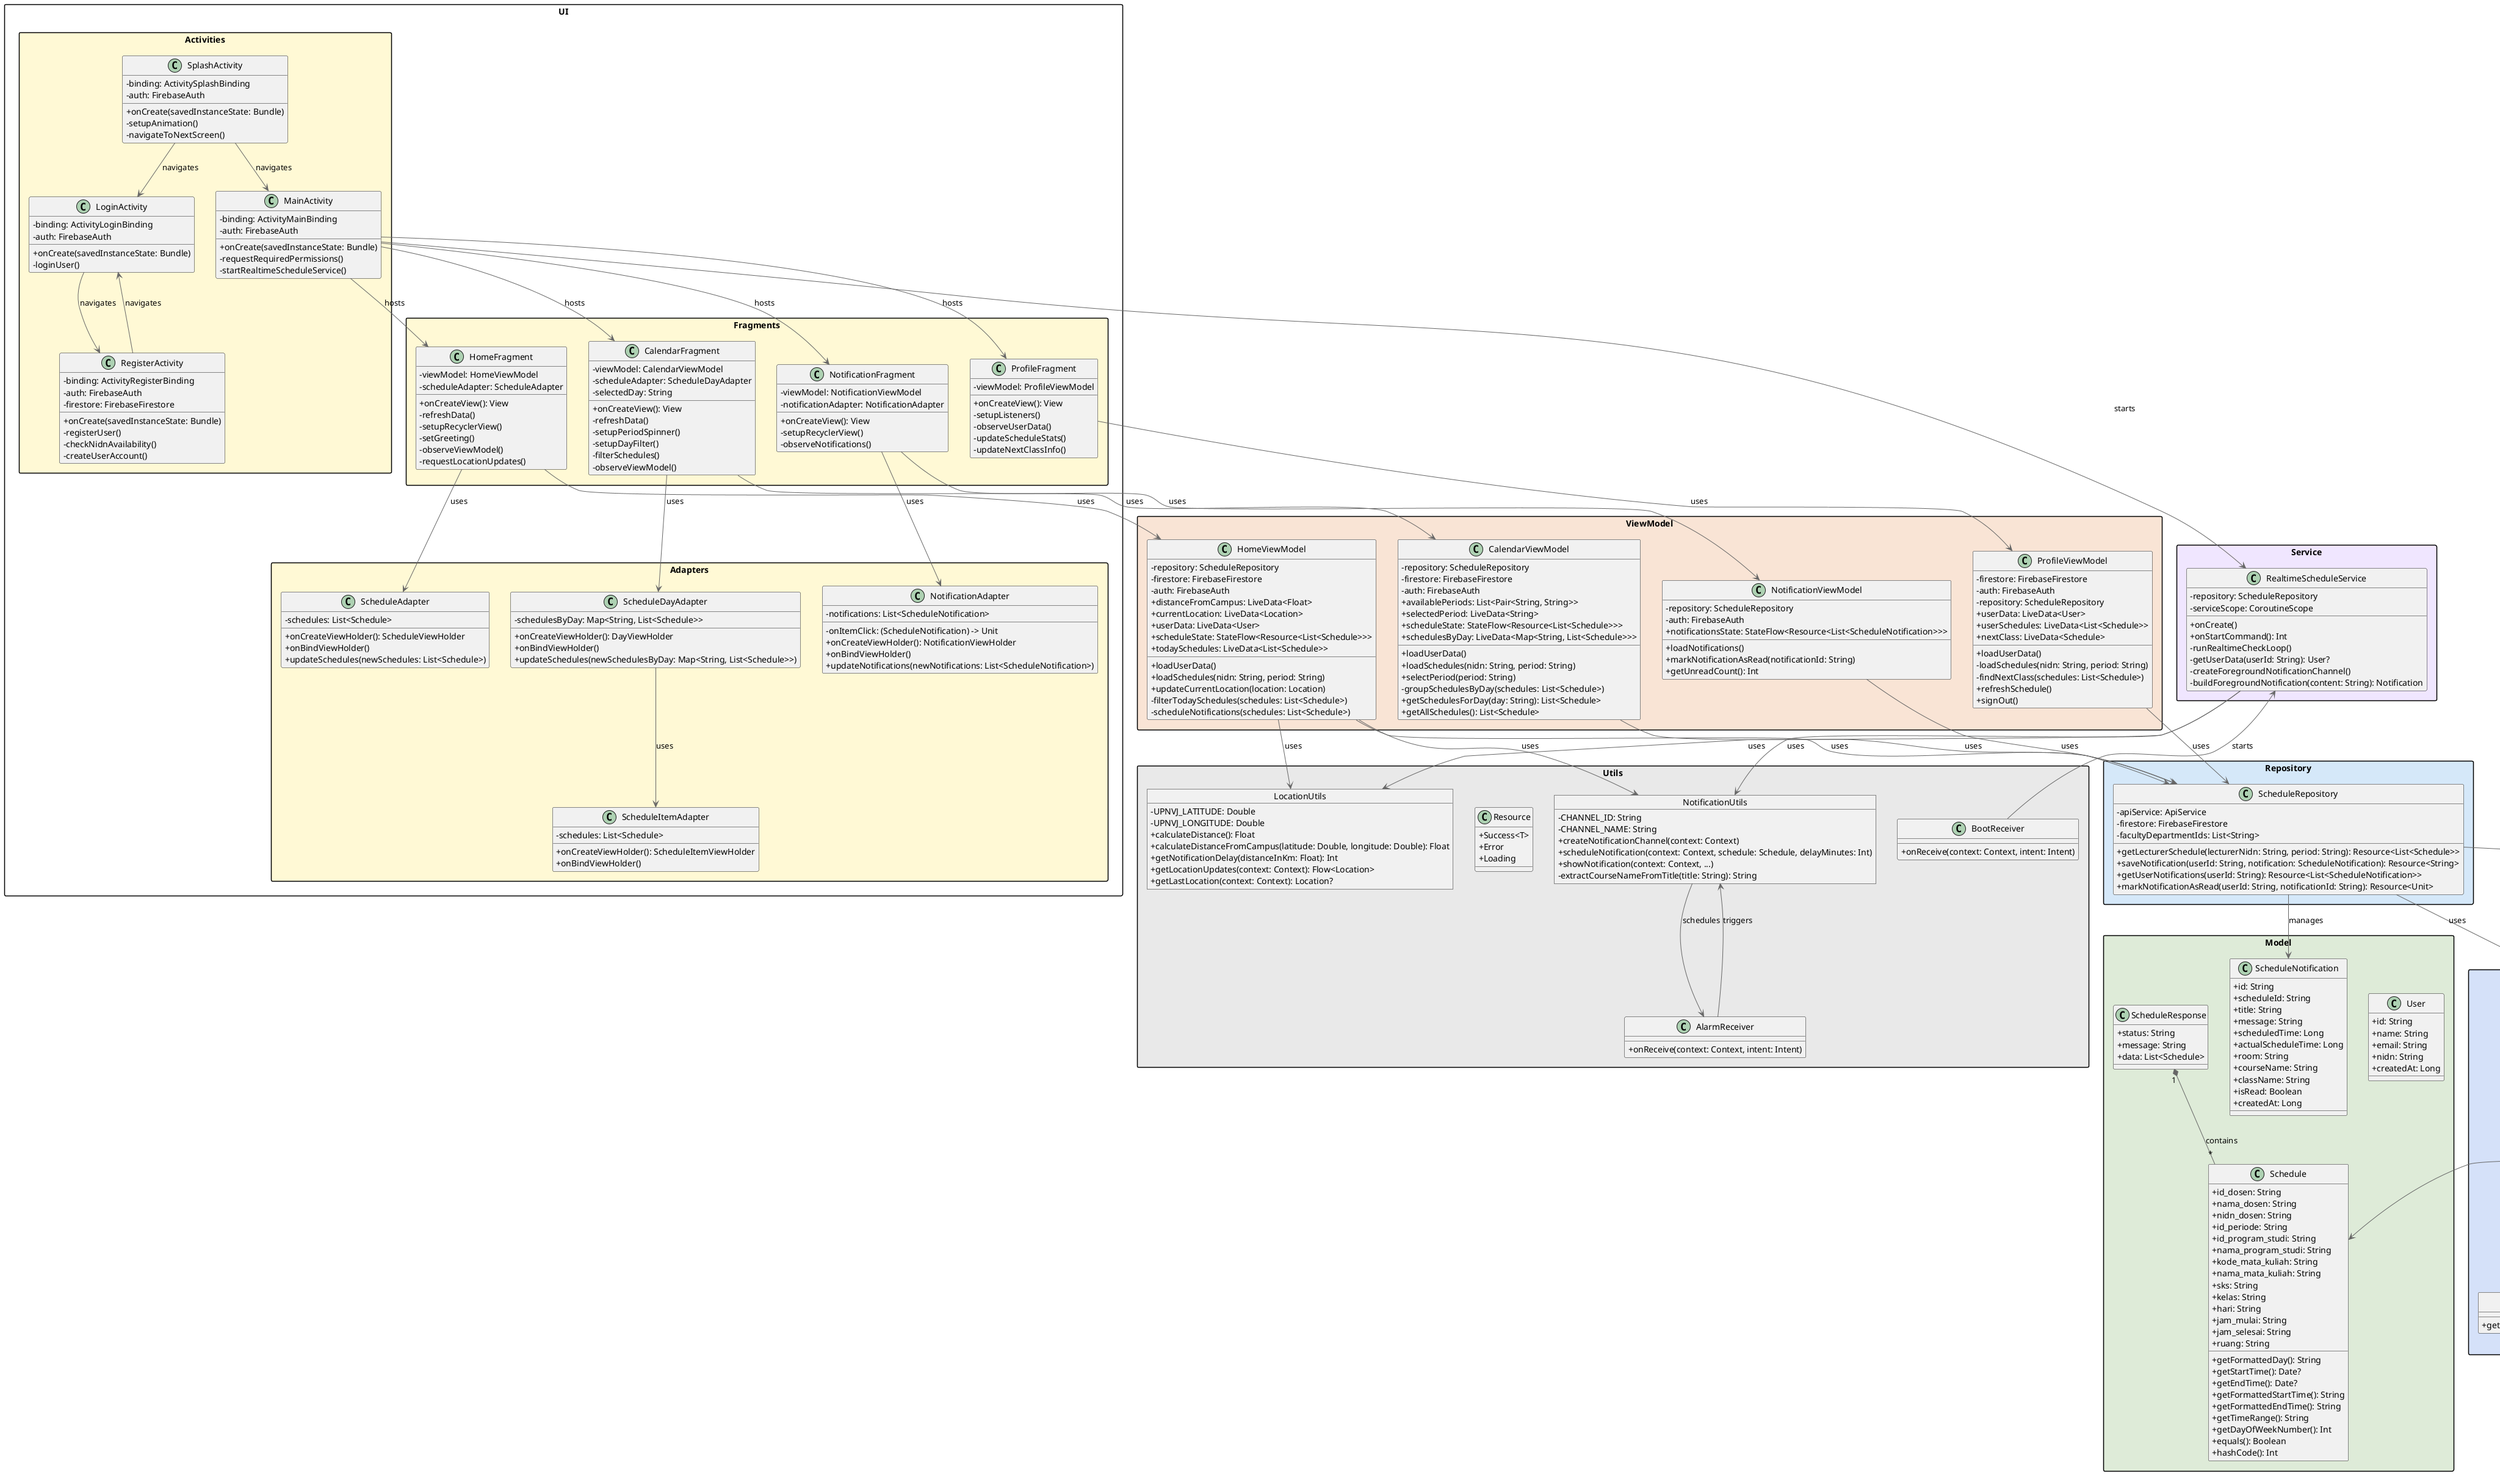 @startuml "DosenNotif - Final Clean Class Diagram"
top to bottom direction
skinparam classAttributeIconSize 0
skinparam backgroundColor white
skinparam ArrowColor #666666
skinparam packageStyle rectangle

' Model
package "Model" #DEEBD8 {
  class User {
    + id: String
    + name: String
    + email: String
    + nidn: String
    + createdAt: Long
  }

  class Schedule {
    + id_dosen: String
    + nama_dosen: String
    + nidn_dosen: String
    + id_periode: String
    + id_program_studi: String
    + nama_program_studi: String
    + kode_mata_kuliah: String
    + nama_mata_kuliah: String
    + sks: String
    + kelas: String
    + hari: String
    + jam_mulai: String
    + jam_selesai: String
    + ruang: String
    + getFormattedDay(): String
    + getStartTime(): Date?
    + getEndTime(): Date?
    + getFormattedStartTime(): String
    + getFormattedEndTime(): String
    + getTimeRange(): String
    + getDayOfWeekNumber(): Int
    + equals(): Boolean
    + hashCode(): Int
  }

  class ScheduleNotification {
    + id: String
    + scheduleId: String
    + title: String
    + message: String
    + scheduledTime: Long
    + actualScheduleTime: Long
    + room: String
    + courseName: String
    + className: String
    + isRead: Boolean
    + createdAt: Long
  }

  class ScheduleResponse {
    + status: String
    + message: String
    + data: List<Schedule>
  }
}

' Repository
package "Repository" #D5E8F9 {
  class ScheduleRepository {
    - apiService: ApiService
    - firestore: FirebaseFirestore
    - facultyDepartmentIds: List<String>
    + getLecturerSchedule(lecturerNidn: String, period: String): Resource<List<Schedule>>
    + saveNotification(userId: String, notification: ScheduleNotification): Resource<String>
    + getUserNotifications(userId: String): Resource<List<ScheduleNotification>>
    + markNotificationAsRead(userId: String, notificationId: String): Resource<Unit>
  }
}

' API
package "API" #D5E1F9 {
  object ApiClient {
    - BASE_URL: String
    - CUSTOM_HEADERS: Map<String, String>
    - USERNAME: String
    - PASSWORD: String
    - getAuthorizationHeader(): String
    + create(): ApiService
  }

  interface ApiService {
    + getLecturerSchedule(idProgramStudi: RequestBody, idPeriode: RequestBody): ScheduleResponse
  }

  class CustomHeadersInterceptor {
    - headers: Map<String, String>
    - authorizationHeader: String
    + intercept(chain: Interceptor.Chain): Response
  }
}

' Service
package "Service" #F0E6FF {
  class RealtimeScheduleService {
    - repository: ScheduleRepository
    - serviceScope: CoroutineScope
    + onCreate()
    + onStartCommand(): Int
    - runRealtimeCheckLoop()
    - getUserData(userId: String): User?
    - createForegroundNotificationChannel()
    - buildForegroundNotification(content: String): Notification
  }
}

' ViewModel
package "ViewModel" #F9E4D5 {
  class HomeViewModel {
    - repository: ScheduleRepository
    - firestore: FirebaseFirestore
    - auth: FirebaseAuth
    + distanceFromCampus: LiveData<Float>
    + currentLocation: LiveData<Location>
    + userData: LiveData<User>
    + scheduleState: StateFlow<Resource<List<Schedule>>>
    + todaySchedules: LiveData<List<Schedule>>
    + loadUserData()
    + loadSchedules(nidn: String, period: String)
    + updateCurrentLocation(location: Location)
    - filterTodaySchedules(schedules: List<Schedule>)
    - scheduleNotifications(schedules: List<Schedule>)
  }

  class CalendarViewModel {
    - repository: ScheduleRepository
    - firestore: FirebaseFirestore
    - auth: FirebaseAuth
    + availablePeriods: List<Pair<String, String>>
    + selectedPeriod: LiveData<String>
    + scheduleState: StateFlow<Resource<List<Schedule>>>
    + schedulesByDay: LiveData<Map<String, List<Schedule>>>
    + loadUserData()
    + loadSchedules(nidn: String, period: String)
    + selectPeriod(period: String)
    - groupSchedulesByDay(schedules: List<Schedule>)
    + getSchedulesForDay(day: String): List<Schedule>
    + getAllSchedules(): List<Schedule>
  }

  class NotificationViewModel {
    - repository: ScheduleRepository
    - auth: FirebaseAuth
    + notificationsState: StateFlow<Resource<List<ScheduleNotification>>>
    + loadNotifications()
    + markNotificationAsRead(notificationId: String)
    + getUnreadCount(): Int
  }

  class ProfileViewModel {
    - firestore: FirebaseFirestore
    - auth: FirebaseAuth
    - repository: ScheduleRepository
    + userData: LiveData<User>
    + userSchedules: LiveData<List<Schedule>>
    + nextClass: LiveData<Schedule>
    + loadUserData()
    - loadSchedules(nidn: String, period: String)
    - findNextClass(schedules: List<Schedule>)
    + refreshSchedule()
    + signOut()
  }
}

' UI Activities
package "UI.Activities" #FFF9D5 {
  class MainActivity {
    - binding: ActivityMainBinding
    - auth: FirebaseAuth
    + onCreate(savedInstanceState: Bundle)
    - requestRequiredPermissions()
    - startRealtimeScheduleService()
  }

  class LoginActivity {
    - binding: ActivityLoginBinding
    - auth: FirebaseAuth
    + onCreate(savedInstanceState: Bundle)
    - loginUser()
  }

  class RegisterActivity {
    - binding: ActivityRegisterBinding
    - auth: FirebaseAuth
    - firestore: FirebaseFirestore
    + onCreate(savedInstanceState: Bundle)
    - registerUser()
    - checkNidnAvailability()
    - createUserAccount()
  }

  class SplashActivity {
    - binding: ActivitySplashBinding
    - auth: FirebaseAuth
    + onCreate(savedInstanceState: Bundle)
    - setupAnimation()
    - navigateToNextScreen()
  }
}

' UI Fragments
package "UI.Fragments" #FFF9D5 {
  class HomeFragment {
    - viewModel: HomeViewModel
    - scheduleAdapter: ScheduleAdapter
    + onCreateView(): View
    - refreshData()
    - setupRecyclerView()
    - setGreeting()
    - observeViewModel()
    - requestLocationUpdates()
  }

  class CalendarFragment {
    - viewModel: CalendarViewModel
    - scheduleAdapter: ScheduleDayAdapter
    - selectedDay: String
    + onCreateView(): View
    - refreshData()
    - setupPeriodSpinner()
    - setupDayFilter()
    - filterSchedules()
    - observeViewModel()
  }

  class NotificationFragment {
    - viewModel: NotificationViewModel
    - notificationAdapter: NotificationAdapter
    + onCreateView(): View
    - setupRecyclerView()
    - observeNotifications()
  }

  class ProfileFragment {
    - viewModel: ProfileViewModel
    + onCreateView(): View
    - setupListeners()
    - observeUserData()
    - updateScheduleStats()
    - updateNextClassInfo()
  }
}

' UI Adapters
package "UI.Adapters" #FFF9D5 {
  class ScheduleAdapter {
    - schedules: List<Schedule>
    + onCreateViewHolder(): ScheduleViewHolder
    + onBindViewHolder()
    + updateSchedules(newSchedules: List<Schedule>)
  }

  class ScheduleDayAdapter {
    - schedulesByDay: Map<String, List<Schedule>>
    + onCreateViewHolder(): DayViewHolder
    + onBindViewHolder()
    + updateSchedules(newSchedulesByDay: Map<String, List<Schedule>>)
  }

  class ScheduleItemAdapter {
    - schedules: List<Schedule>
    + onCreateViewHolder(): ScheduleItemViewHolder
    + onBindViewHolder()
  }

  class NotificationAdapter {
    - notifications: List<ScheduleNotification>
    - onItemClick: (ScheduleNotification) -> Unit
    + onCreateViewHolder(): NotificationViewHolder
    + onBindViewHolder()
    + updateNotifications(newNotifications: List<ScheduleNotification>)
  }
}

' Utilities
package "Utils" #E9E9E9 {
  object LocationUtils {
    - UPNVJ_LATITUDE: Double
    - UPNVJ_LONGITUDE: Double
    + calculateDistance(): Float
    + calculateDistanceFromCampus(latitude: Double, longitude: Double): Float
    + getNotificationDelay(distanceInKm: Float): Int
    + getLocationUpdates(context: Context): Flow<Location>
    + getLastLocation(context: Context): Location?
  }

  object NotificationUtils {
    - CHANNEL_ID: String
    - CHANNEL_NAME: String
    + createNotificationChannel(context: Context)
    + scheduleNotification(context: Context, schedule: Schedule, delayMinutes: Int)
    + showNotification(context: Context, ...)
    - extractCourseNameFromTitle(title: String): String
  }

  class Resource {
    + Success<T>
    + Error
    + Loading
  }

  class AlarmReceiver {
    + onReceive(context: Context, intent: Intent)
  }

  class BootReceiver {
    + onReceive(context: Context, intent: Intent)
  }
}

' Relasi utama
ScheduleResponse "1" *-- "*" Schedule: contains

ScheduleRepository --> ApiClient: uses
ScheduleRepository --> Schedule: manages
ScheduleRepository --> ScheduleNotification: manages
ApiClient --> ApiService: creates
ApiClient --> CustomHeadersInterceptor: uses

HomeViewModel --> ScheduleRepository: uses
CalendarViewModel --> ScheduleRepository: uses
NotificationViewModel --> ScheduleRepository: uses
ProfileViewModel --> ScheduleRepository: uses

HomeFragment --> HomeViewModel: uses
CalendarFragment --> CalendarViewModel: uses
NotificationFragment --> NotificationViewModel: uses
ProfileFragment --> ProfileViewModel: uses

MainActivity --> HomeFragment: hosts
MainActivity --> CalendarFragment: hosts
MainActivity --> NotificationFragment: hosts
MainActivity --> ProfileFragment: hosts
MainActivity --> RealtimeScheduleService: starts

LoginActivity --> RegisterActivity: navigates
RegisterActivity --> LoginActivity: navigates
SplashActivity --> MainActivity: navigates
SplashActivity --> LoginActivity: navigates

HomeFragment --> ScheduleAdapter: uses
CalendarFragment --> ScheduleDayAdapter: uses
ScheduleDayAdapter --> ScheduleItemAdapter: uses
NotificationFragment --> NotificationAdapter: uses

HomeViewModel --> LocationUtils: uses
HomeViewModel --> NotificationUtils: uses
RealtimeScheduleService --> LocationUtils: uses
RealtimeScheduleService --> NotificationUtils: uses
NotificationUtils --> AlarmReceiver: schedules
AlarmReceiver --> NotificationUtils: triggers
BootReceiver --> RealtimeScheduleService: starts

@enduml